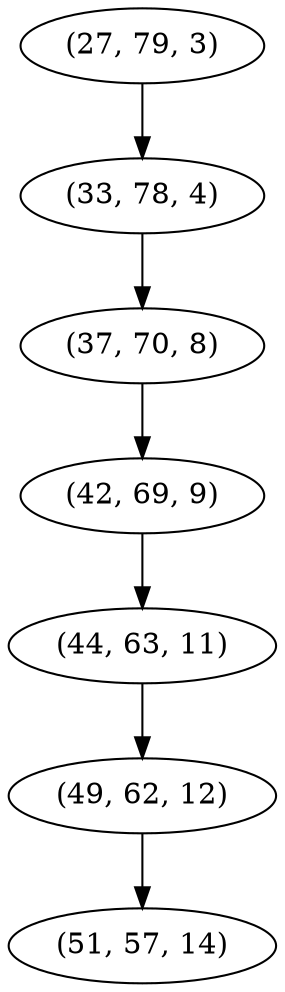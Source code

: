 digraph tree {
    "(27, 79, 3)";
    "(33, 78, 4)";
    "(37, 70, 8)";
    "(42, 69, 9)";
    "(44, 63, 11)";
    "(49, 62, 12)";
    "(51, 57, 14)";
    "(27, 79, 3)" -> "(33, 78, 4)";
    "(33, 78, 4)" -> "(37, 70, 8)";
    "(37, 70, 8)" -> "(42, 69, 9)";
    "(42, 69, 9)" -> "(44, 63, 11)";
    "(44, 63, 11)" -> "(49, 62, 12)";
    "(49, 62, 12)" -> "(51, 57, 14)";
}
